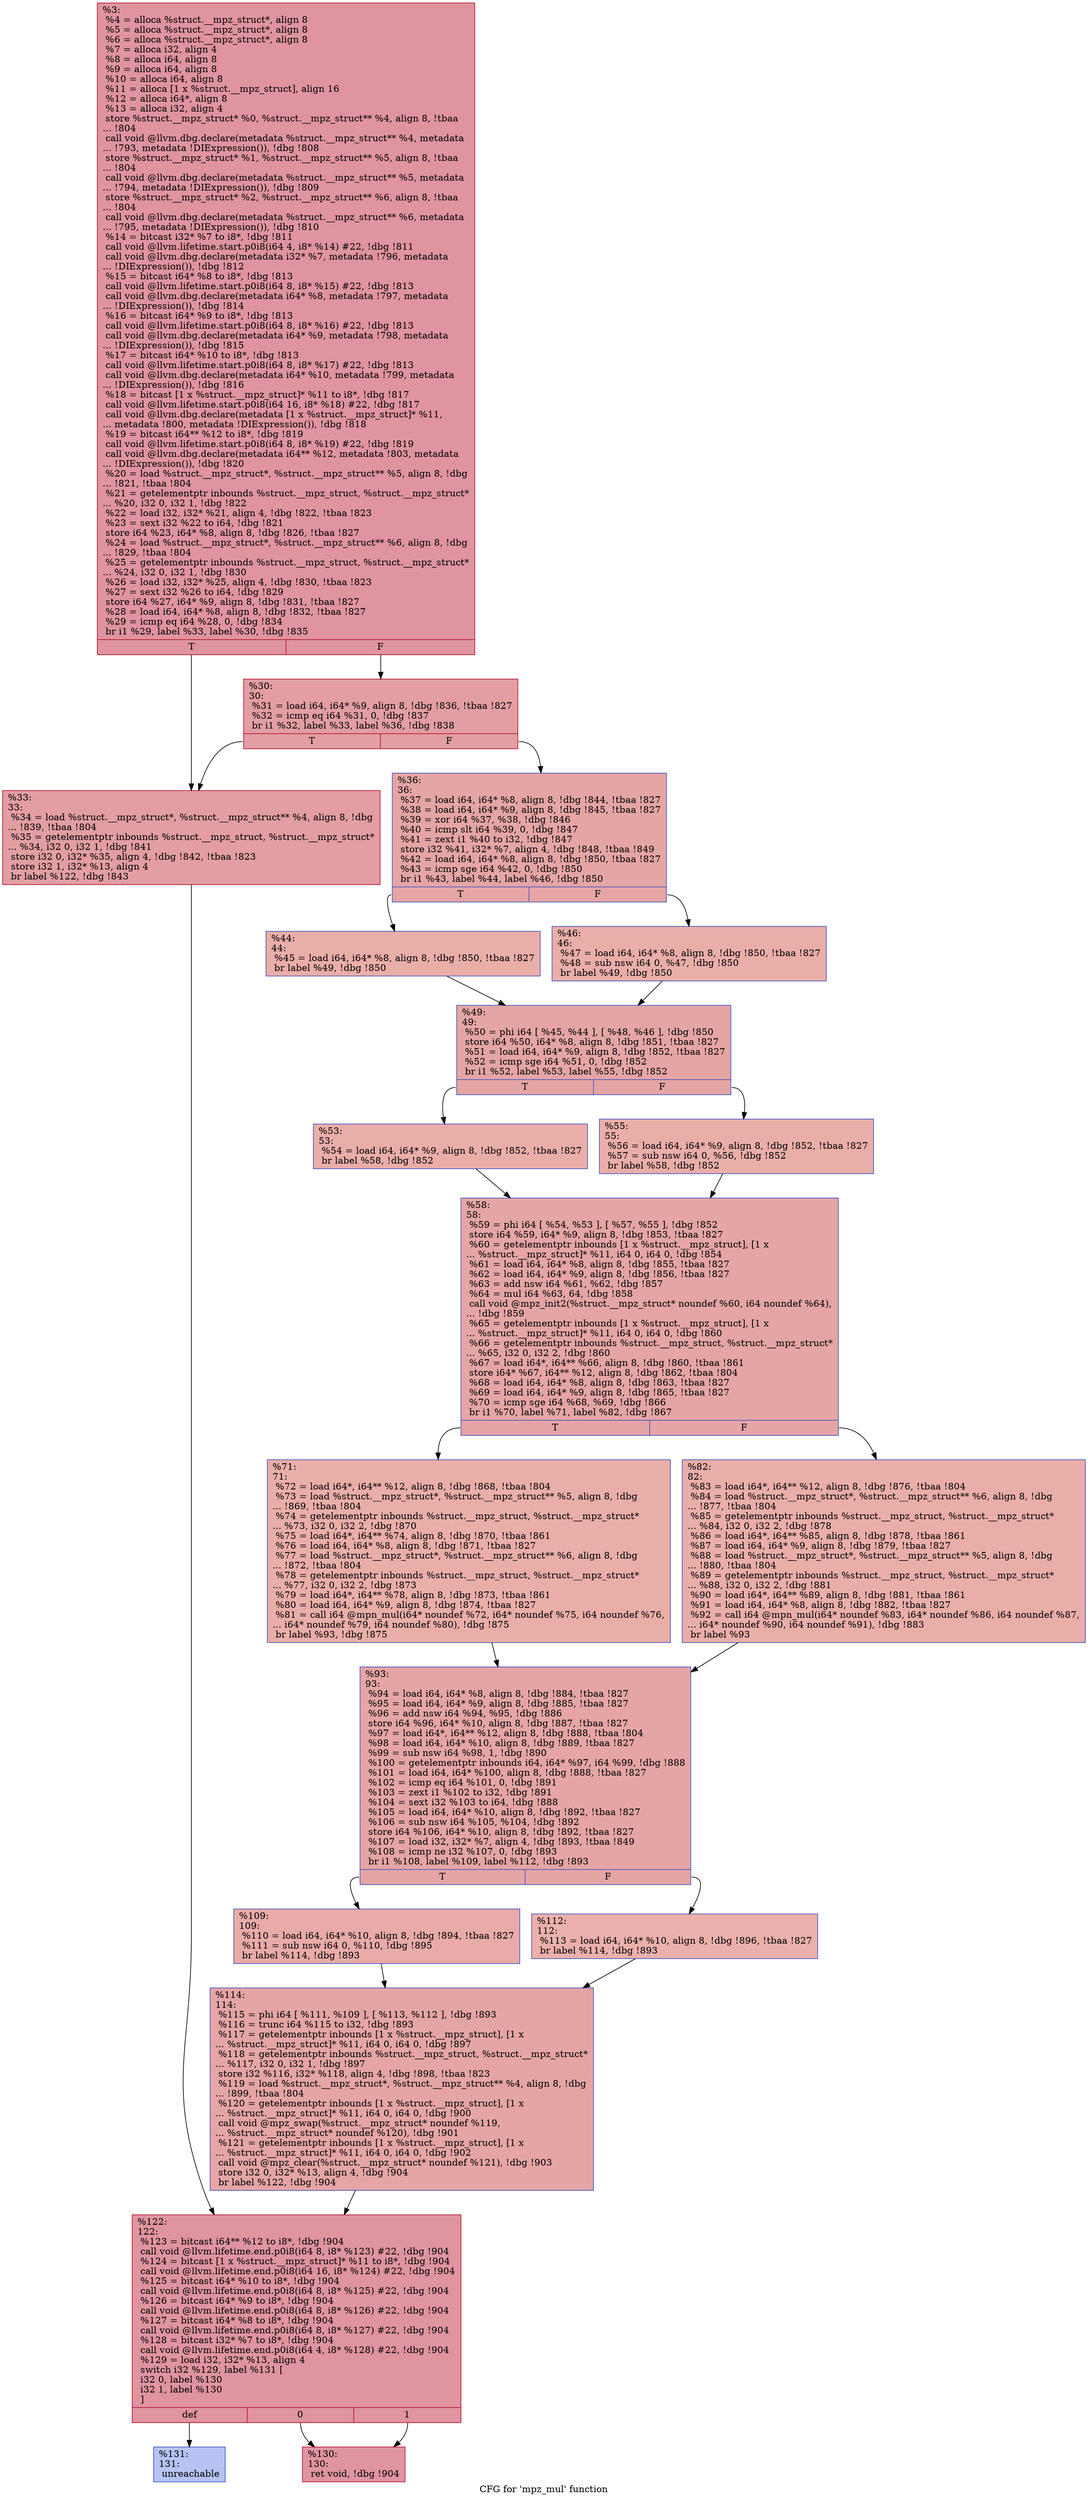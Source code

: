 digraph "CFG for 'mpz_mul' function" {
	label="CFG for 'mpz_mul' function";

	Node0x26aad90 [shape=record,color="#b70d28ff", style=filled, fillcolor="#b70d2870",label="{%3:\l  %4 = alloca %struct.__mpz_struct*, align 8\l  %5 = alloca %struct.__mpz_struct*, align 8\l  %6 = alloca %struct.__mpz_struct*, align 8\l  %7 = alloca i32, align 4\l  %8 = alloca i64, align 8\l  %9 = alloca i64, align 8\l  %10 = alloca i64, align 8\l  %11 = alloca [1 x %struct.__mpz_struct], align 16\l  %12 = alloca i64*, align 8\l  %13 = alloca i32, align 4\l  store %struct.__mpz_struct* %0, %struct.__mpz_struct** %4, align 8, !tbaa\l... !804\l  call void @llvm.dbg.declare(metadata %struct.__mpz_struct** %4, metadata\l... !793, metadata !DIExpression()), !dbg !808\l  store %struct.__mpz_struct* %1, %struct.__mpz_struct** %5, align 8, !tbaa\l... !804\l  call void @llvm.dbg.declare(metadata %struct.__mpz_struct** %5, metadata\l... !794, metadata !DIExpression()), !dbg !809\l  store %struct.__mpz_struct* %2, %struct.__mpz_struct** %6, align 8, !tbaa\l... !804\l  call void @llvm.dbg.declare(metadata %struct.__mpz_struct** %6, metadata\l... !795, metadata !DIExpression()), !dbg !810\l  %14 = bitcast i32* %7 to i8*, !dbg !811\l  call void @llvm.lifetime.start.p0i8(i64 4, i8* %14) #22, !dbg !811\l  call void @llvm.dbg.declare(metadata i32* %7, metadata !796, metadata\l... !DIExpression()), !dbg !812\l  %15 = bitcast i64* %8 to i8*, !dbg !813\l  call void @llvm.lifetime.start.p0i8(i64 8, i8* %15) #22, !dbg !813\l  call void @llvm.dbg.declare(metadata i64* %8, metadata !797, metadata\l... !DIExpression()), !dbg !814\l  %16 = bitcast i64* %9 to i8*, !dbg !813\l  call void @llvm.lifetime.start.p0i8(i64 8, i8* %16) #22, !dbg !813\l  call void @llvm.dbg.declare(metadata i64* %9, metadata !798, metadata\l... !DIExpression()), !dbg !815\l  %17 = bitcast i64* %10 to i8*, !dbg !813\l  call void @llvm.lifetime.start.p0i8(i64 8, i8* %17) #22, !dbg !813\l  call void @llvm.dbg.declare(metadata i64* %10, metadata !799, metadata\l... !DIExpression()), !dbg !816\l  %18 = bitcast [1 x %struct.__mpz_struct]* %11 to i8*, !dbg !817\l  call void @llvm.lifetime.start.p0i8(i64 16, i8* %18) #22, !dbg !817\l  call void @llvm.dbg.declare(metadata [1 x %struct.__mpz_struct]* %11,\l... metadata !800, metadata !DIExpression()), !dbg !818\l  %19 = bitcast i64** %12 to i8*, !dbg !819\l  call void @llvm.lifetime.start.p0i8(i64 8, i8* %19) #22, !dbg !819\l  call void @llvm.dbg.declare(metadata i64** %12, metadata !803, metadata\l... !DIExpression()), !dbg !820\l  %20 = load %struct.__mpz_struct*, %struct.__mpz_struct** %5, align 8, !dbg\l... !821, !tbaa !804\l  %21 = getelementptr inbounds %struct.__mpz_struct, %struct.__mpz_struct*\l... %20, i32 0, i32 1, !dbg !822\l  %22 = load i32, i32* %21, align 4, !dbg !822, !tbaa !823\l  %23 = sext i32 %22 to i64, !dbg !821\l  store i64 %23, i64* %8, align 8, !dbg !826, !tbaa !827\l  %24 = load %struct.__mpz_struct*, %struct.__mpz_struct** %6, align 8, !dbg\l... !829, !tbaa !804\l  %25 = getelementptr inbounds %struct.__mpz_struct, %struct.__mpz_struct*\l... %24, i32 0, i32 1, !dbg !830\l  %26 = load i32, i32* %25, align 4, !dbg !830, !tbaa !823\l  %27 = sext i32 %26 to i64, !dbg !829\l  store i64 %27, i64* %9, align 8, !dbg !831, !tbaa !827\l  %28 = load i64, i64* %8, align 8, !dbg !832, !tbaa !827\l  %29 = icmp eq i64 %28, 0, !dbg !834\l  br i1 %29, label %33, label %30, !dbg !835\l|{<s0>T|<s1>F}}"];
	Node0x26aad90:s0 -> Node0x26aaed0;
	Node0x26aad90:s1 -> Node0x26aae80;
	Node0x26aae80 [shape=record,color="#b70d28ff", style=filled, fillcolor="#be242e70",label="{%30:\l30:                                               \l  %31 = load i64, i64* %9, align 8, !dbg !836, !tbaa !827\l  %32 = icmp eq i64 %31, 0, !dbg !837\l  br i1 %32, label %33, label %36, !dbg !838\l|{<s0>T|<s1>F}}"];
	Node0x26aae80:s0 -> Node0x26aaed0;
	Node0x26aae80:s1 -> Node0x26aaf20;
	Node0x26aaed0 [shape=record,color="#b70d28ff", style=filled, fillcolor="#be242e70",label="{%33:\l33:                                               \l  %34 = load %struct.__mpz_struct*, %struct.__mpz_struct** %4, align 8, !dbg\l... !839, !tbaa !804\l  %35 = getelementptr inbounds %struct.__mpz_struct, %struct.__mpz_struct*\l... %34, i32 0, i32 1, !dbg !841\l  store i32 0, i32* %35, align 4, !dbg !842, !tbaa !823\l  store i32 1, i32* %13, align 4\l  br label %122, !dbg !843\l}"];
	Node0x26aaed0 -> Node0x26ab330;
	Node0x26aaf20 [shape=record,color="#3d50c3ff", style=filled, fillcolor="#c5333470",label="{%36:\l36:                                               \l  %37 = load i64, i64* %8, align 8, !dbg !844, !tbaa !827\l  %38 = load i64, i64* %9, align 8, !dbg !845, !tbaa !827\l  %39 = xor i64 %37, %38, !dbg !846\l  %40 = icmp slt i64 %39, 0, !dbg !847\l  %41 = zext i1 %40 to i32, !dbg !847\l  store i32 %41, i32* %7, align 4, !dbg !848, !tbaa !849\l  %42 = load i64, i64* %8, align 8, !dbg !850, !tbaa !827\l  %43 = icmp sge i64 %42, 0, !dbg !850\l  br i1 %43, label %44, label %46, !dbg !850\l|{<s0>T|<s1>F}}"];
	Node0x26aaf20:s0 -> Node0x26aaf70;
	Node0x26aaf20:s1 -> Node0x26aafc0;
	Node0x26aaf70 [shape=record,color="#3d50c3ff", style=filled, fillcolor="#d0473d70",label="{%44:\l44:                                               \l  %45 = load i64, i64* %8, align 8, !dbg !850, !tbaa !827\l  br label %49, !dbg !850\l}"];
	Node0x26aaf70 -> Node0x26ab010;
	Node0x26aafc0 [shape=record,color="#3d50c3ff", style=filled, fillcolor="#d0473d70",label="{%46:\l46:                                               \l  %47 = load i64, i64* %8, align 8, !dbg !850, !tbaa !827\l  %48 = sub nsw i64 0, %47, !dbg !850\l  br label %49, !dbg !850\l}"];
	Node0x26aafc0 -> Node0x26ab010;
	Node0x26ab010 [shape=record,color="#3d50c3ff", style=filled, fillcolor="#c5333470",label="{%49:\l49:                                               \l  %50 = phi i64 [ %45, %44 ], [ %48, %46 ], !dbg !850\l  store i64 %50, i64* %8, align 8, !dbg !851, !tbaa !827\l  %51 = load i64, i64* %9, align 8, !dbg !852, !tbaa !827\l  %52 = icmp sge i64 %51, 0, !dbg !852\l  br i1 %52, label %53, label %55, !dbg !852\l|{<s0>T|<s1>F}}"];
	Node0x26ab010:s0 -> Node0x26ab060;
	Node0x26ab010:s1 -> Node0x26ab0b0;
	Node0x26ab060 [shape=record,color="#3d50c3ff", style=filled, fillcolor="#d0473d70",label="{%53:\l53:                                               \l  %54 = load i64, i64* %9, align 8, !dbg !852, !tbaa !827\l  br label %58, !dbg !852\l}"];
	Node0x26ab060 -> Node0x26ab100;
	Node0x26ab0b0 [shape=record,color="#3d50c3ff", style=filled, fillcolor="#d0473d70",label="{%55:\l55:                                               \l  %56 = load i64, i64* %9, align 8, !dbg !852, !tbaa !827\l  %57 = sub nsw i64 0, %56, !dbg !852\l  br label %58, !dbg !852\l}"];
	Node0x26ab0b0 -> Node0x26ab100;
	Node0x26ab100 [shape=record,color="#3d50c3ff", style=filled, fillcolor="#c5333470",label="{%58:\l58:                                               \l  %59 = phi i64 [ %54, %53 ], [ %57, %55 ], !dbg !852\l  store i64 %59, i64* %9, align 8, !dbg !853, !tbaa !827\l  %60 = getelementptr inbounds [1 x %struct.__mpz_struct], [1 x\l... %struct.__mpz_struct]* %11, i64 0, i64 0, !dbg !854\l  %61 = load i64, i64* %8, align 8, !dbg !855, !tbaa !827\l  %62 = load i64, i64* %9, align 8, !dbg !856, !tbaa !827\l  %63 = add nsw i64 %61, %62, !dbg !857\l  %64 = mul i64 %63, 64, !dbg !858\l  call void @mpz_init2(%struct.__mpz_struct* noundef %60, i64 noundef %64),\l... !dbg !859\l  %65 = getelementptr inbounds [1 x %struct.__mpz_struct], [1 x\l... %struct.__mpz_struct]* %11, i64 0, i64 0, !dbg !860\l  %66 = getelementptr inbounds %struct.__mpz_struct, %struct.__mpz_struct*\l... %65, i32 0, i32 2, !dbg !860\l  %67 = load i64*, i64** %66, align 8, !dbg !860, !tbaa !861\l  store i64* %67, i64** %12, align 8, !dbg !862, !tbaa !804\l  %68 = load i64, i64* %8, align 8, !dbg !863, !tbaa !827\l  %69 = load i64, i64* %9, align 8, !dbg !865, !tbaa !827\l  %70 = icmp sge i64 %68, %69, !dbg !866\l  br i1 %70, label %71, label %82, !dbg !867\l|{<s0>T|<s1>F}}"];
	Node0x26ab100:s0 -> Node0x26ab150;
	Node0x26ab100:s1 -> Node0x26ab1a0;
	Node0x26ab150 [shape=record,color="#3d50c3ff", style=filled, fillcolor="#d0473d70",label="{%71:\l71:                                               \l  %72 = load i64*, i64** %12, align 8, !dbg !868, !tbaa !804\l  %73 = load %struct.__mpz_struct*, %struct.__mpz_struct** %5, align 8, !dbg\l... !869, !tbaa !804\l  %74 = getelementptr inbounds %struct.__mpz_struct, %struct.__mpz_struct*\l... %73, i32 0, i32 2, !dbg !870\l  %75 = load i64*, i64** %74, align 8, !dbg !870, !tbaa !861\l  %76 = load i64, i64* %8, align 8, !dbg !871, !tbaa !827\l  %77 = load %struct.__mpz_struct*, %struct.__mpz_struct** %6, align 8, !dbg\l... !872, !tbaa !804\l  %78 = getelementptr inbounds %struct.__mpz_struct, %struct.__mpz_struct*\l... %77, i32 0, i32 2, !dbg !873\l  %79 = load i64*, i64** %78, align 8, !dbg !873, !tbaa !861\l  %80 = load i64, i64* %9, align 8, !dbg !874, !tbaa !827\l  %81 = call i64 @mpn_mul(i64* noundef %72, i64* noundef %75, i64 noundef %76,\l... i64* noundef %79, i64 noundef %80), !dbg !875\l  br label %93, !dbg !875\l}"];
	Node0x26ab150 -> Node0x26ab1f0;
	Node0x26ab1a0 [shape=record,color="#3d50c3ff", style=filled, fillcolor="#d0473d70",label="{%82:\l82:                                               \l  %83 = load i64*, i64** %12, align 8, !dbg !876, !tbaa !804\l  %84 = load %struct.__mpz_struct*, %struct.__mpz_struct** %6, align 8, !dbg\l... !877, !tbaa !804\l  %85 = getelementptr inbounds %struct.__mpz_struct, %struct.__mpz_struct*\l... %84, i32 0, i32 2, !dbg !878\l  %86 = load i64*, i64** %85, align 8, !dbg !878, !tbaa !861\l  %87 = load i64, i64* %9, align 8, !dbg !879, !tbaa !827\l  %88 = load %struct.__mpz_struct*, %struct.__mpz_struct** %5, align 8, !dbg\l... !880, !tbaa !804\l  %89 = getelementptr inbounds %struct.__mpz_struct, %struct.__mpz_struct*\l... %88, i32 0, i32 2, !dbg !881\l  %90 = load i64*, i64** %89, align 8, !dbg !881, !tbaa !861\l  %91 = load i64, i64* %8, align 8, !dbg !882, !tbaa !827\l  %92 = call i64 @mpn_mul(i64* noundef %83, i64* noundef %86, i64 noundef %87,\l... i64* noundef %90, i64 noundef %91), !dbg !883\l  br label %93\l}"];
	Node0x26ab1a0 -> Node0x26ab1f0;
	Node0x26ab1f0 [shape=record,color="#3d50c3ff", style=filled, fillcolor="#c5333470",label="{%93:\l93:                                               \l  %94 = load i64, i64* %8, align 8, !dbg !884, !tbaa !827\l  %95 = load i64, i64* %9, align 8, !dbg !885, !tbaa !827\l  %96 = add nsw i64 %94, %95, !dbg !886\l  store i64 %96, i64* %10, align 8, !dbg !887, !tbaa !827\l  %97 = load i64*, i64** %12, align 8, !dbg !888, !tbaa !804\l  %98 = load i64, i64* %10, align 8, !dbg !889, !tbaa !827\l  %99 = sub nsw i64 %98, 1, !dbg !890\l  %100 = getelementptr inbounds i64, i64* %97, i64 %99, !dbg !888\l  %101 = load i64, i64* %100, align 8, !dbg !888, !tbaa !827\l  %102 = icmp eq i64 %101, 0, !dbg !891\l  %103 = zext i1 %102 to i32, !dbg !891\l  %104 = sext i32 %103 to i64, !dbg !888\l  %105 = load i64, i64* %10, align 8, !dbg !892, !tbaa !827\l  %106 = sub nsw i64 %105, %104, !dbg !892\l  store i64 %106, i64* %10, align 8, !dbg !892, !tbaa !827\l  %107 = load i32, i32* %7, align 4, !dbg !893, !tbaa !849\l  %108 = icmp ne i32 %107, 0, !dbg !893\l  br i1 %108, label %109, label %112, !dbg !893\l|{<s0>T|<s1>F}}"];
	Node0x26ab1f0:s0 -> Node0x26ab240;
	Node0x26ab1f0:s1 -> Node0x26ab290;
	Node0x26ab240 [shape=record,color="#3d50c3ff", style=filled, fillcolor="#cc403a70",label="{%109:\l109:                                              \l  %110 = load i64, i64* %10, align 8, !dbg !894, !tbaa !827\l  %111 = sub nsw i64 0, %110, !dbg !895\l  br label %114, !dbg !893\l}"];
	Node0x26ab240 -> Node0x26ab2e0;
	Node0x26ab290 [shape=record,color="#3d50c3ff", style=filled, fillcolor="#d24b4070",label="{%112:\l112:                                              \l  %113 = load i64, i64* %10, align 8, !dbg !896, !tbaa !827\l  br label %114, !dbg !893\l}"];
	Node0x26ab290 -> Node0x26ab2e0;
	Node0x26ab2e0 [shape=record,color="#3d50c3ff", style=filled, fillcolor="#c5333470",label="{%114:\l114:                                              \l  %115 = phi i64 [ %111, %109 ], [ %113, %112 ], !dbg !893\l  %116 = trunc i64 %115 to i32, !dbg !893\l  %117 = getelementptr inbounds [1 x %struct.__mpz_struct], [1 x\l... %struct.__mpz_struct]* %11, i64 0, i64 0, !dbg !897\l  %118 = getelementptr inbounds %struct.__mpz_struct, %struct.__mpz_struct*\l... %117, i32 0, i32 1, !dbg !897\l  store i32 %116, i32* %118, align 4, !dbg !898, !tbaa !823\l  %119 = load %struct.__mpz_struct*, %struct.__mpz_struct** %4, align 8, !dbg\l... !899, !tbaa !804\l  %120 = getelementptr inbounds [1 x %struct.__mpz_struct], [1 x\l... %struct.__mpz_struct]* %11, i64 0, i64 0, !dbg !900\l  call void @mpz_swap(%struct.__mpz_struct* noundef %119,\l... %struct.__mpz_struct* noundef %120), !dbg !901\l  %121 = getelementptr inbounds [1 x %struct.__mpz_struct], [1 x\l... %struct.__mpz_struct]* %11, i64 0, i64 0, !dbg !902\l  call void @mpz_clear(%struct.__mpz_struct* noundef %121), !dbg !903\l  store i32 0, i32* %13, align 4, !dbg !904\l  br label %122, !dbg !904\l}"];
	Node0x26ab2e0 -> Node0x26ab330;
	Node0x26ab330 [shape=record,color="#b70d28ff", style=filled, fillcolor="#b70d2870",label="{%122:\l122:                                              \l  %123 = bitcast i64** %12 to i8*, !dbg !904\l  call void @llvm.lifetime.end.p0i8(i64 8, i8* %123) #22, !dbg !904\l  %124 = bitcast [1 x %struct.__mpz_struct]* %11 to i8*, !dbg !904\l  call void @llvm.lifetime.end.p0i8(i64 16, i8* %124) #22, !dbg !904\l  %125 = bitcast i64* %10 to i8*, !dbg !904\l  call void @llvm.lifetime.end.p0i8(i64 8, i8* %125) #22, !dbg !904\l  %126 = bitcast i64* %9 to i8*, !dbg !904\l  call void @llvm.lifetime.end.p0i8(i64 8, i8* %126) #22, !dbg !904\l  %127 = bitcast i64* %8 to i8*, !dbg !904\l  call void @llvm.lifetime.end.p0i8(i64 8, i8* %127) #22, !dbg !904\l  %128 = bitcast i32* %7 to i8*, !dbg !904\l  call void @llvm.lifetime.end.p0i8(i64 4, i8* %128) #22, !dbg !904\l  %129 = load i32, i32* %13, align 4\l  switch i32 %129, label %131 [\l    i32 0, label %130\l    i32 1, label %130\l  ]\l|{<s0>def|<s1>0|<s2>1}}"];
	Node0x26ab330:s0 -> Node0x26ab3d0;
	Node0x26ab330:s1 -> Node0x26ab380;
	Node0x26ab330:s2 -> Node0x26ab380;
	Node0x26ab380 [shape=record,color="#b70d28ff", style=filled, fillcolor="#b70d2870",label="{%130:\l130:                                              \l  ret void, !dbg !904\l}"];
	Node0x26ab3d0 [shape=record,color="#3d50c3ff", style=filled, fillcolor="#5977e370",label="{%131:\l131:                                              \l  unreachable\l}"];
}
